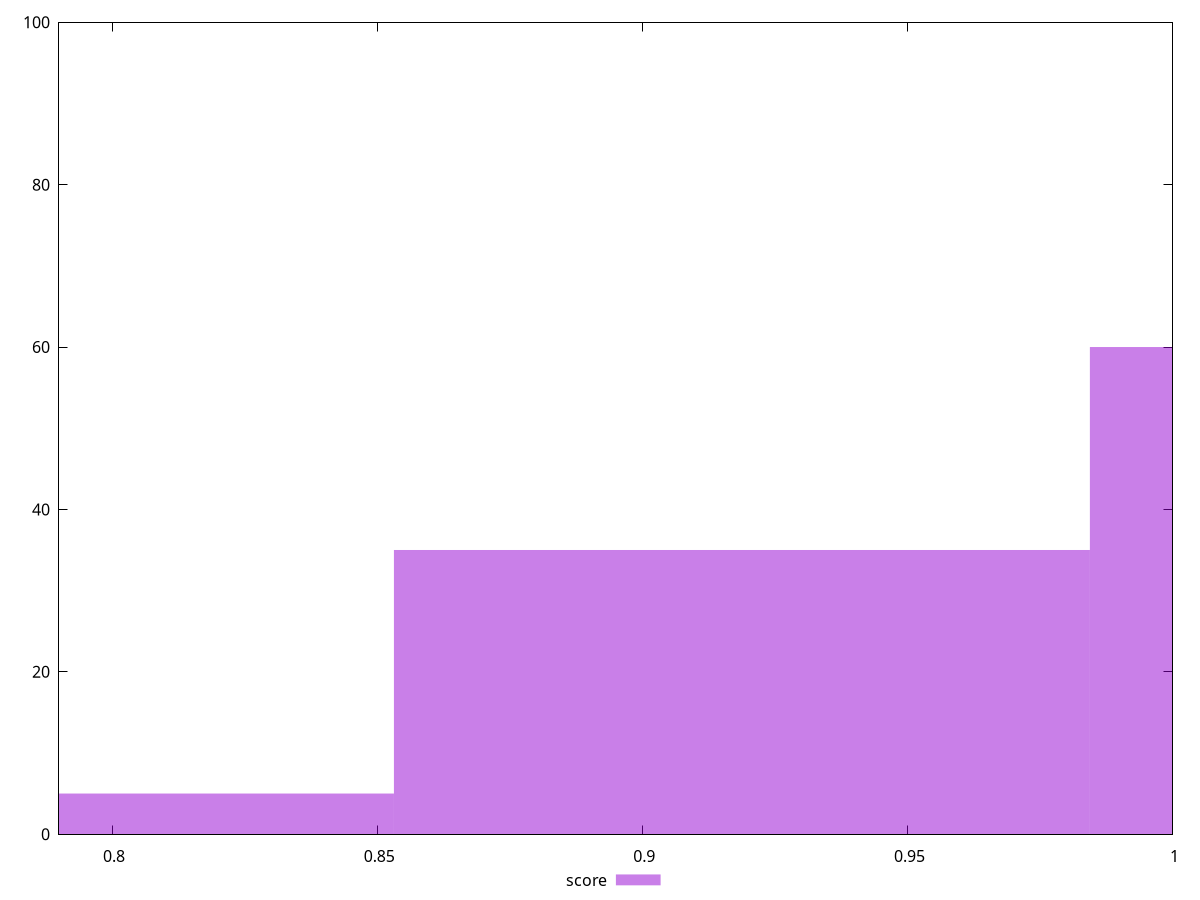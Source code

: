 reset

$score <<EOF
0.9187921131679903 35
0.7875360970011345 5
1.050048129334846 60
EOF

set key outside below
set boxwidth 0.13125601616685575
set xrange [0.79:1]
set yrange [0:100]
set trange [0:100]
set style fill transparent solid 0.5 noborder
set terminal svg size 640, 490 enhanced background rgb 'white'
set output "reprap/unminified-css/samples/pages+cached+noexternal+nomedia+nocss+nojs/score/histogram.svg"

plot $score title "score" with boxes

reset
